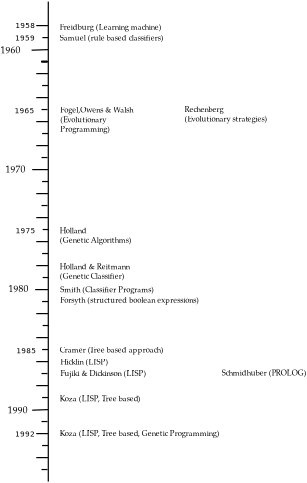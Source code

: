<?xml version="1.0" encoding="UTF-8"?>
<dia:diagram xmlns:dia="http://www.lysator.liu.se/~alla/dia/">
  <dia:layer name="Background" visible="true">
    <dia:object type="Standard - Line" version="0" id="O0">
      <dia:attribute name="obj_pos">
        <dia:point val="20,0"/>
      </dia:attribute>
      <dia:attribute name="obj_bb">
        <dia:rectangle val="19.95,-0.05;20.05,40.05"/>
      </dia:attribute>
      <dia:attribute name="conn_endpoints">
        <dia:point val="20,0"/>
        <dia:point val="20,40"/>
      </dia:attribute>
      <dia:attribute name="numcp">
        <dia:int val="1"/>
      </dia:attribute>
    </dia:object>
    <dia:object type="Standard - Text" version="0" id="O1">
      <dia:attribute name="obj_pos">
        <dia:point val="18.01,2.2"/>
      </dia:attribute>
      <dia:attribute name="obj_bb">
        <dia:rectangle val="17.047,1.605;18.974,2.405"/>
      </dia:attribute>
      <dia:attribute name="text">
        <dia:composite type="text">
          <dia:attribute name="string">
            <dia:string>#1958#</dia:string>
          </dia:attribute>
          <dia:attribute name="font">
            <dia:font name="Courier"/>
          </dia:attribute>
          <dia:attribute name="height">
            <dia:real val="0.8"/>
          </dia:attribute>
          <dia:attribute name="pos">
            <dia:point val="18.01,2.2"/>
          </dia:attribute>
          <dia:attribute name="color">
            <dia:color val="#000000"/>
          </dia:attribute>
          <dia:attribute name="alignment">
            <dia:enum val="1"/>
          </dia:attribute>
        </dia:composite>
      </dia:attribute>
    </dia:object>
    <dia:object type="Standard - Line" version="0" id="O2">
      <dia:attribute name="obj_pos">
        <dia:point val="19,2"/>
      </dia:attribute>
      <dia:attribute name="obj_bb">
        <dia:rectangle val="18.95,1.95;20.05,2.05"/>
      </dia:attribute>
      <dia:attribute name="conn_endpoints">
        <dia:point val="19,2"/>
        <dia:point val="20,2"/>
      </dia:attribute>
      <dia:attribute name="numcp">
        <dia:int val="1"/>
      </dia:attribute>
    </dia:object>
    <dia:object type="Standard - Text" version="0" id="O3">
      <dia:attribute name="obj_pos">
        <dia:point val="18.06,3.25"/>
      </dia:attribute>
      <dia:attribute name="obj_bb">
        <dia:rectangle val="17.11,2.655;19.011,3.455"/>
      </dia:attribute>
      <dia:attribute name="text">
        <dia:composite type="text">
          <dia:attribute name="string">
            <dia:string>#1959#</dia:string>
          </dia:attribute>
          <dia:attribute name="font">
            <dia:font name="Courier"/>
          </dia:attribute>
          <dia:attribute name="height">
            <dia:real val="0.8"/>
          </dia:attribute>
          <dia:attribute name="pos">
            <dia:point val="18.06,3.25"/>
          </dia:attribute>
          <dia:attribute name="color">
            <dia:color val="#000000"/>
          </dia:attribute>
          <dia:attribute name="alignment">
            <dia:enum val="1"/>
          </dia:attribute>
        </dia:composite>
      </dia:attribute>
    </dia:object>
    <dia:object type="Standard - Text" version="0" id="O4">
      <dia:attribute name="obj_pos">
        <dia:point val="18.01,9.3"/>
      </dia:attribute>
      <dia:attribute name="obj_bb">
        <dia:rectangle val="17.047,8.705;18.974,9.505"/>
      </dia:attribute>
      <dia:attribute name="text">
        <dia:composite type="text">
          <dia:attribute name="string">
            <dia:string>#1965#</dia:string>
          </dia:attribute>
          <dia:attribute name="font">
            <dia:font name="Courier"/>
          </dia:attribute>
          <dia:attribute name="height">
            <dia:real val="0.8"/>
          </dia:attribute>
          <dia:attribute name="pos">
            <dia:point val="18.01,9.3"/>
          </dia:attribute>
          <dia:attribute name="color">
            <dia:color val="#000000"/>
          </dia:attribute>
          <dia:attribute name="alignment">
            <dia:enum val="1"/>
          </dia:attribute>
        </dia:composite>
      </dia:attribute>
    </dia:object>
    <dia:object type="Standard - Line" version="0" id="O5">
      <dia:attribute name="obj_pos">
        <dia:point val="18.61,4.05"/>
      </dia:attribute>
      <dia:attribute name="obj_bb">
        <dia:rectangle val="18.558,3.948;20.052,4.102"/>
      </dia:attribute>
      <dia:attribute name="conn_endpoints">
        <dia:point val="18.61,4.05"/>
        <dia:point val="20,4"/>
      </dia:attribute>
      <dia:attribute name="numcp">
        <dia:int val="1"/>
      </dia:attribute>
    </dia:object>
    <dia:object type="Standard - Line" version="0" id="O6">
      <dia:attribute name="obj_pos">
        <dia:point val="18.66,14"/>
      </dia:attribute>
      <dia:attribute name="obj_bb">
        <dia:rectangle val="18.61,13.95;20.05,14.05"/>
      </dia:attribute>
      <dia:attribute name="conn_endpoints">
        <dia:point val="18.66,14"/>
        <dia:point val="20,14"/>
      </dia:attribute>
      <dia:attribute name="numcp">
        <dia:int val="1"/>
      </dia:attribute>
    </dia:object>
    <dia:object type="Standard - Line" version="0" id="O7">
      <dia:attribute name="obj_pos">
        <dia:point val="18.91,24"/>
      </dia:attribute>
      <dia:attribute name="obj_bb">
        <dia:rectangle val="18.86,23.95;20.05,24.05"/>
      </dia:attribute>
      <dia:attribute name="conn_endpoints">
        <dia:point val="18.91,24"/>
        <dia:point val="20,24"/>
      </dia:attribute>
      <dia:attribute name="numcp">
        <dia:int val="1"/>
      </dia:attribute>
    </dia:object>
    <dia:object type="Standard - Line" version="0" id="O8">
      <dia:attribute name="obj_pos">
        <dia:point val="18.66,34.05"/>
      </dia:attribute>
      <dia:attribute name="obj_bb">
        <dia:rectangle val="18.608,33.948;20.052,34.102"/>
      </dia:attribute>
      <dia:attribute name="conn_endpoints">
        <dia:point val="18.66,34.05"/>
        <dia:point val="20,34"/>
      </dia:attribute>
      <dia:attribute name="numcp">
        <dia:int val="1"/>
      </dia:attribute>
    </dia:object>
    <dia:object type="Standard - Line" version="0" id="O9">
      <dia:attribute name="obj_pos">
        <dia:point val="19,36"/>
      </dia:attribute>
      <dia:attribute name="obj_bb">
        <dia:rectangle val="18.95,35.95;20.05,36.05"/>
      </dia:attribute>
      <dia:attribute name="conn_endpoints">
        <dia:point val="19,36"/>
        <dia:point val="20,36"/>
      </dia:attribute>
      <dia:attribute name="numcp">
        <dia:int val="1"/>
      </dia:attribute>
    </dia:object>
    <dia:object type="Standard - Line" version="0" id="O10">
      <dia:attribute name="obj_pos">
        <dia:point val="19,6"/>
      </dia:attribute>
      <dia:attribute name="obj_bb">
        <dia:rectangle val="18.95,5.95;20.05,6.05"/>
      </dia:attribute>
      <dia:attribute name="conn_endpoints">
        <dia:point val="19,6"/>
        <dia:point val="20,6"/>
      </dia:attribute>
      <dia:attribute name="numcp">
        <dia:int val="1"/>
      </dia:attribute>
    </dia:object>
    <dia:object type="Standard - Line" version="0" id="O11">
      <dia:attribute name="obj_pos">
        <dia:point val="19,8"/>
      </dia:attribute>
      <dia:attribute name="obj_bb">
        <dia:rectangle val="18.95,7.95;20.05,8.05"/>
      </dia:attribute>
      <dia:attribute name="conn_endpoints">
        <dia:point val="19,8"/>
        <dia:point val="20,8"/>
      </dia:attribute>
      <dia:attribute name="numcp">
        <dia:int val="1"/>
      </dia:attribute>
    </dia:object>
    <dia:object type="Standard - Line" version="0" id="O12">
      <dia:attribute name="obj_pos">
        <dia:point val="19,10"/>
      </dia:attribute>
      <dia:attribute name="obj_bb">
        <dia:rectangle val="18.95,9.95;20.05,10.05"/>
      </dia:attribute>
      <dia:attribute name="conn_endpoints">
        <dia:point val="19,10"/>
        <dia:point val="20,10"/>
      </dia:attribute>
      <dia:attribute name="numcp">
        <dia:int val="1"/>
      </dia:attribute>
    </dia:object>
    <dia:object type="Standard - Line" version="0" id="O13">
      <dia:attribute name="obj_pos">
        <dia:point val="19,12"/>
      </dia:attribute>
      <dia:attribute name="obj_bb">
        <dia:rectangle val="18.95,11.95;20.05,12.05"/>
      </dia:attribute>
      <dia:attribute name="conn_endpoints">
        <dia:point val="19,12"/>
        <dia:point val="20,12"/>
      </dia:attribute>
      <dia:attribute name="numcp">
        <dia:int val="1"/>
      </dia:attribute>
    </dia:object>
    <dia:object type="Standard - Line" version="0" id="O14">
      <dia:attribute name="obj_pos">
        <dia:point val="19,16"/>
      </dia:attribute>
      <dia:attribute name="obj_bb">
        <dia:rectangle val="18.95,15.95;20.05,16.05"/>
      </dia:attribute>
      <dia:attribute name="conn_endpoints">
        <dia:point val="19,16"/>
        <dia:point val="20,16"/>
      </dia:attribute>
      <dia:attribute name="numcp">
        <dia:int val="1"/>
      </dia:attribute>
    </dia:object>
    <dia:object type="Standard - Line" version="0" id="O15">
      <dia:attribute name="obj_pos">
        <dia:point val="19,18"/>
      </dia:attribute>
      <dia:attribute name="obj_bb">
        <dia:rectangle val="18.95,17.95;20.05,18.05"/>
      </dia:attribute>
      <dia:attribute name="conn_endpoints">
        <dia:point val="19,18"/>
        <dia:point val="20,18"/>
      </dia:attribute>
      <dia:attribute name="numcp">
        <dia:int val="1"/>
      </dia:attribute>
    </dia:object>
    <dia:object type="Standard - Line" version="0" id="O16">
      <dia:attribute name="obj_pos">
        <dia:point val="19,20"/>
      </dia:attribute>
      <dia:attribute name="obj_bb">
        <dia:rectangle val="18.95,19.95;20.05,20.05"/>
      </dia:attribute>
      <dia:attribute name="conn_endpoints">
        <dia:point val="19,20"/>
        <dia:point val="20,20"/>
      </dia:attribute>
      <dia:attribute name="numcp">
        <dia:int val="1"/>
      </dia:attribute>
    </dia:object>
    <dia:object type="Standard - Line" version="0" id="O17">
      <dia:attribute name="obj_pos">
        <dia:point val="19,22"/>
      </dia:attribute>
      <dia:attribute name="obj_bb">
        <dia:rectangle val="18.95,21.95;20.05,22.05"/>
      </dia:attribute>
      <dia:attribute name="conn_endpoints">
        <dia:point val="19,22"/>
        <dia:point val="20,22"/>
      </dia:attribute>
      <dia:attribute name="numcp">
        <dia:int val="1"/>
      </dia:attribute>
    </dia:object>
    <dia:object type="Standard - Line" version="0" id="O18">
      <dia:attribute name="obj_pos">
        <dia:point val="19,26"/>
      </dia:attribute>
      <dia:attribute name="obj_bb">
        <dia:rectangle val="18.95,25.95;20.05,26.05"/>
      </dia:attribute>
      <dia:attribute name="conn_endpoints">
        <dia:point val="19,26"/>
        <dia:point val="20,26"/>
      </dia:attribute>
      <dia:attribute name="numcp">
        <dia:int val="1"/>
      </dia:attribute>
    </dia:object>
    <dia:object type="Standard - Line" version="0" id="O19">
      <dia:attribute name="obj_pos">
        <dia:point val="19,28"/>
      </dia:attribute>
      <dia:attribute name="obj_bb">
        <dia:rectangle val="18.95,27.95;20.05,28.05"/>
      </dia:attribute>
      <dia:attribute name="conn_endpoints">
        <dia:point val="19,28"/>
        <dia:point val="20,28"/>
      </dia:attribute>
      <dia:attribute name="numcp">
        <dia:int val="1"/>
      </dia:attribute>
    </dia:object>
    <dia:object type="Standard - Line" version="0" id="O20">
      <dia:attribute name="obj_pos">
        <dia:point val="19,30"/>
      </dia:attribute>
      <dia:attribute name="obj_bb">
        <dia:rectangle val="18.95,29.95;20.05,30.05"/>
      </dia:attribute>
      <dia:attribute name="conn_endpoints">
        <dia:point val="19,30"/>
        <dia:point val="20,30"/>
      </dia:attribute>
      <dia:attribute name="numcp">
        <dia:int val="1"/>
      </dia:attribute>
    </dia:object>
    <dia:object type="Standard - Line" version="0" id="O21">
      <dia:attribute name="obj_pos">
        <dia:point val="19,32"/>
      </dia:attribute>
      <dia:attribute name="obj_bb">
        <dia:rectangle val="18.95,31.95;20.05,32.05"/>
      </dia:attribute>
      <dia:attribute name="conn_endpoints">
        <dia:point val="19,32"/>
        <dia:point val="20,32"/>
      </dia:attribute>
      <dia:attribute name="numcp">
        <dia:int val="1"/>
      </dia:attribute>
    </dia:object>
    <dia:object type="Standard - Line" version="0" id="O22">
      <dia:attribute name="obj_pos">
        <dia:point val="19,38"/>
      </dia:attribute>
      <dia:attribute name="obj_bb">
        <dia:rectangle val="18.95,37.95;20.05,38.05"/>
      </dia:attribute>
      <dia:attribute name="conn_endpoints">
        <dia:point val="19,38"/>
        <dia:point val="20,38"/>
      </dia:attribute>
      <dia:attribute name="numcp">
        <dia:int val="1"/>
      </dia:attribute>
    </dia:object>
    <dia:object type="Standard - Text" version="0" id="O23">
      <dia:attribute name="obj_pos">
        <dia:point val="20.95,2.35"/>
      </dia:attribute>
      <dia:attribute name="obj_bb">
        <dia:rectangle val="20.95,1.755;35.417,2.555"/>
      </dia:attribute>
      <dia:attribute name="text">
        <dia:composite type="text">
          <dia:attribute name="string">
            <dia:string>#Freidburg (Learning machine)#</dia:string>
          </dia:attribute>
          <dia:attribute name="font">
            <dia:font name="Palatino-Roman"/>
          </dia:attribute>
          <dia:attribute name="height">
            <dia:real val="0.8"/>
          </dia:attribute>
          <dia:attribute name="pos">
            <dia:point val="20.95,2.35"/>
          </dia:attribute>
          <dia:attribute name="color">
            <dia:color val="#000000"/>
          </dia:attribute>
          <dia:attribute name="alignment">
            <dia:enum val="0"/>
          </dia:attribute>
        </dia:composite>
      </dia:attribute>
    </dia:object>
    <dia:object type="Standard - Text" version="0" id="O24">
      <dia:attribute name="obj_pos">
        <dia:point val="20.96,3.25"/>
      </dia:attribute>
      <dia:attribute name="obj_bb">
        <dia:rectangle val="20.96,2.655;36.985,3.455"/>
      </dia:attribute>
      <dia:attribute name="text">
        <dia:composite type="text">
          <dia:attribute name="string">
            <dia:string>#Samuel (rule based classifiers)#</dia:string>
          </dia:attribute>
          <dia:attribute name="font">
            <dia:font name="Palatino-Roman"/>
          </dia:attribute>
          <dia:attribute name="height">
            <dia:real val="0.8"/>
          </dia:attribute>
          <dia:attribute name="pos">
            <dia:point val="20.96,3.25"/>
          </dia:attribute>
          <dia:attribute name="color">
            <dia:color val="#000000"/>
          </dia:attribute>
          <dia:attribute name="alignment">
            <dia:enum val="0"/>
          </dia:attribute>
        </dia:composite>
      </dia:attribute>
    </dia:object>
    <dia:object type="Standard - Text" version="0" id="O25">
      <dia:attribute name="obj_pos">
        <dia:point val="21.006,9.25"/>
      </dia:attribute>
      <dia:attribute name="obj_bb">
        <dia:rectangle val="21.006,8.605;31.026,11.155"/>
      </dia:attribute>
      <dia:attribute name="text">
        <dia:composite type="text">
          <dia:attribute name="string">
            <dia:string>#Fogel,Owens &amp; Walsh 
(Evolutionary 
Programming)#</dia:string>
          </dia:attribute>
          <dia:attribute name="font">
            <dia:font name="Palatino-Roman"/>
          </dia:attribute>
          <dia:attribute name="height">
            <dia:real val="0.8"/>
          </dia:attribute>
          <dia:attribute name="pos">
            <dia:point val="21.006,9.25"/>
          </dia:attribute>
          <dia:attribute name="color">
            <dia:color val="#000000"/>
          </dia:attribute>
          <dia:attribute name="alignment">
            <dia:enum val="0"/>
          </dia:attribute>
        </dia:composite>
      </dia:attribute>
    </dia:object>
    <dia:object type="Standard - Text" version="0" id="O26">
      <dia:attribute name="obj_pos">
        <dia:point val="20.95,19.3"/>
      </dia:attribute>
      <dia:attribute name="obj_bb">
        <dia:rectangle val="20.95,18.705;31.0,20.305"/>
      </dia:attribute>
      <dia:attribute name="text">
        <dia:composite type="text">
          <dia:attribute name="string">
            <dia:string>#Holland 
(Genetic Algorithms)#</dia:string>
          </dia:attribute>
          <dia:attribute name="font">
            <dia:font name="Palatino-Roman"/>
          </dia:attribute>
          <dia:attribute name="height">
            <dia:real val="0.8"/>
          </dia:attribute>
          <dia:attribute name="pos">
            <dia:point val="20.95,19.3"/>
          </dia:attribute>
          <dia:attribute name="color">
            <dia:color val="#000000"/>
          </dia:attribute>
          <dia:attribute name="alignment">
            <dia:enum val="0"/>
          </dia:attribute>
        </dia:composite>
      </dia:attribute>
    </dia:object>
    <dia:object type="Standard - Text" version="0" id="O27">
      <dia:attribute name="obj_pos">
        <dia:point val="18.11,19.3"/>
      </dia:attribute>
      <dia:attribute name="obj_bb">
        <dia:rectangle val="17.147,18.705;19.074,19.505"/>
      </dia:attribute>
      <dia:attribute name="text">
        <dia:composite type="text">
          <dia:attribute name="string">
            <dia:string>#1975#</dia:string>
          </dia:attribute>
          <dia:attribute name="font">
            <dia:font name="Courier"/>
          </dia:attribute>
          <dia:attribute name="height">
            <dia:real val="0.8"/>
          </dia:attribute>
          <dia:attribute name="pos">
            <dia:point val="18.11,19.3"/>
          </dia:attribute>
          <dia:attribute name="color">
            <dia:color val="#000000"/>
          </dia:attribute>
          <dia:attribute name="alignment">
            <dia:enum val="1"/>
          </dia:attribute>
        </dia:composite>
      </dia:attribute>
    </dia:object>
    <dia:object type="Standard - Text" version="0" id="O28">
      <dia:attribute name="obj_pos">
        <dia:point val="21,24.215"/>
      </dia:attribute>
      <dia:attribute name="obj_bb">
        <dia:rectangle val="21,23.62;34.913,24.42"/>
      </dia:attribute>
      <dia:attribute name="text">
        <dia:composite type="text">
          <dia:attribute name="string">
            <dia:string>#Smith (Classifier Programs)#</dia:string>
          </dia:attribute>
          <dia:attribute name="font">
            <dia:font name="Palatino-Roman"/>
          </dia:attribute>
          <dia:attribute name="height">
            <dia:real val="0.8"/>
          </dia:attribute>
          <dia:attribute name="pos">
            <dia:point val="21,24.215"/>
          </dia:attribute>
          <dia:attribute name="color">
            <dia:color val="#000000"/>
          </dia:attribute>
          <dia:attribute name="alignment">
            <dia:enum val="0"/>
          </dia:attribute>
        </dia:composite>
      </dia:attribute>
    </dia:object>
    <dia:object type="Standard - Text" version="0" id="O29">
      <dia:attribute name="obj_pos">
        <dia:point val="20.96,29.25"/>
      </dia:attribute>
      <dia:attribute name="obj_bb">
        <dia:rectangle val="20.96,28.655;35.427,29.455"/>
      </dia:attribute>
      <dia:attribute name="text">
        <dia:composite type="text">
          <dia:attribute name="string">
            <dia:string>#Cramer (Tree based approach)#</dia:string>
          </dia:attribute>
          <dia:attribute name="font">
            <dia:font name="Palatino-Roman"/>
          </dia:attribute>
          <dia:attribute name="height">
            <dia:real val="0.8"/>
          </dia:attribute>
          <dia:attribute name="pos">
            <dia:point val="20.96,29.25"/>
          </dia:attribute>
          <dia:attribute name="color">
            <dia:color val="#000000"/>
          </dia:attribute>
          <dia:attribute name="alignment">
            <dia:enum val="0"/>
          </dia:attribute>
        </dia:composite>
      </dia:attribute>
    </dia:object>
    <dia:object type="Standard - Text" version="0" id="O30">
      <dia:attribute name="obj_pos">
        <dia:point val="28,30"/>
      </dia:attribute>
      <dia:attribute name="obj_bb">
        <dia:rectangle val="28,29.405;28,30.205"/>
      </dia:attribute>
      <dia:attribute name="text">
        <dia:composite type="text">
          <dia:attribute name="string">
            <dia:string>##</dia:string>
          </dia:attribute>
          <dia:attribute name="font">
            <dia:font name="Courier"/>
          </dia:attribute>
          <dia:attribute name="height">
            <dia:real val="0.8"/>
          </dia:attribute>
          <dia:attribute name="pos">
            <dia:point val="28,30"/>
          </dia:attribute>
          <dia:attribute name="color">
            <dia:color val="#000000"/>
          </dia:attribute>
          <dia:attribute name="alignment">
            <dia:enum val="1"/>
          </dia:attribute>
        </dia:composite>
      </dia:attribute>
    </dia:object>
    <dia:object type="Standard - Text" version="0" id="O31">
      <dia:attribute name="obj_pos">
        <dia:point val="21.01,30.25"/>
      </dia:attribute>
      <dia:attribute name="obj_bb">
        <dia:rectangle val="21.01,29.655;28.112,30.455"/>
      </dia:attribute>
      <dia:attribute name="text">
        <dia:composite type="text">
          <dia:attribute name="string">
            <dia:string>#Hicklin (LISP)#</dia:string>
          </dia:attribute>
          <dia:attribute name="font">
            <dia:font name="Palatino-Roman"/>
          </dia:attribute>
          <dia:attribute name="height">
            <dia:real val="0.8"/>
          </dia:attribute>
          <dia:attribute name="pos">
            <dia:point val="21.01,30.25"/>
          </dia:attribute>
          <dia:attribute name="color">
            <dia:color val="#000000"/>
          </dia:attribute>
          <dia:attribute name="alignment">
            <dia:enum val="0"/>
          </dia:attribute>
        </dia:composite>
      </dia:attribute>
    </dia:object>
    <dia:object type="Standard - Text" version="0" id="O32">
      <dia:attribute name="obj_pos">
        <dia:point val="20.95,36.195"/>
      </dia:attribute>
      <dia:attribute name="obj_bb">
        <dia:rectangle val="20.95,35.6;43.874,36.4"/>
      </dia:attribute>
      <dia:attribute name="text">
        <dia:composite type="text">
          <dia:attribute name="string">
            <dia:string>#Koza (LISP, Tree based, Genetic Programming)#</dia:string>
          </dia:attribute>
          <dia:attribute name="font">
            <dia:font name="Palatino-Roman"/>
          </dia:attribute>
          <dia:attribute name="height">
            <dia:real val="0.8"/>
          </dia:attribute>
          <dia:attribute name="pos">
            <dia:point val="20.95,36.195"/>
          </dia:attribute>
          <dia:attribute name="color">
            <dia:color val="#000000"/>
          </dia:attribute>
          <dia:attribute name="alignment">
            <dia:enum val="0"/>
          </dia:attribute>
        </dia:composite>
      </dia:attribute>
    </dia:object>
    <dia:object type="Standard - Text" version="0" id="O33">
      <dia:attribute name="obj_pos">
        <dia:point val="18.06,36.25"/>
      </dia:attribute>
      <dia:attribute name="obj_bb">
        <dia:rectangle val="17.105,35.655;19.015,36.455"/>
      </dia:attribute>
      <dia:attribute name="text">
        <dia:composite type="text">
          <dia:attribute name="string">
            <dia:string>#1992#</dia:string>
          </dia:attribute>
          <dia:attribute name="font">
            <dia:font name="Courier"/>
          </dia:attribute>
          <dia:attribute name="height">
            <dia:real val="0.8"/>
          </dia:attribute>
          <dia:attribute name="pos">
            <dia:point val="18.06,36.25"/>
          </dia:attribute>
          <dia:attribute name="color">
            <dia:color val="#000000"/>
          </dia:attribute>
          <dia:attribute name="alignment">
            <dia:enum val="1"/>
          </dia:attribute>
        </dia:composite>
      </dia:attribute>
    </dia:object>
    <dia:object type="Standard - Text" version="0" id="O34">
      <dia:attribute name="obj_pos">
        <dia:point val="20.95,22.295"/>
      </dia:attribute>
      <dia:attribute name="obj_bb">
        <dia:rectangle val="20.95,21.7;31.0,23.3"/>
      </dia:attribute>
      <dia:attribute name="text">
        <dia:composite type="text">
          <dia:attribute name="string">
            <dia:string>#Holland &amp; Reitmann 
(Genetic Classifier)#</dia:string>
          </dia:attribute>
          <dia:attribute name="font">
            <dia:font name="Palatino-Roman"/>
          </dia:attribute>
          <dia:attribute name="height">
            <dia:real val="0.8"/>
          </dia:attribute>
          <dia:attribute name="pos">
            <dia:point val="20.95,22.295"/>
          </dia:attribute>
          <dia:attribute name="color">
            <dia:color val="#000000"/>
          </dia:attribute>
          <dia:attribute name="alignment">
            <dia:enum val="0"/>
          </dia:attribute>
        </dia:composite>
      </dia:attribute>
    </dia:object>
    <dia:object type="Standard - Text" version="0" id="O35">
      <dia:attribute name="obj_pos">
        <dia:point val="18.16,29.3"/>
      </dia:attribute>
      <dia:attribute name="obj_bb">
        <dia:rectangle val="17.197,28.705;19.124,29.505"/>
      </dia:attribute>
      <dia:attribute name="text">
        <dia:composite type="text">
          <dia:attribute name="string">
            <dia:string>#1985#</dia:string>
          </dia:attribute>
          <dia:attribute name="font">
            <dia:font name="Courier"/>
          </dia:attribute>
          <dia:attribute name="height">
            <dia:real val="0.8"/>
          </dia:attribute>
          <dia:attribute name="pos">
            <dia:point val="18.16,29.3"/>
          </dia:attribute>
          <dia:attribute name="color">
            <dia:color val="#000000"/>
          </dia:attribute>
          <dia:attribute name="alignment">
            <dia:enum val="1"/>
          </dia:attribute>
        </dia:composite>
      </dia:attribute>
    </dia:object>
    <dia:object type="Standard - Text" version="0" id="O36">
      <dia:attribute name="obj_pos">
        <dia:point val="20.95,33.295"/>
      </dia:attribute>
      <dia:attribute name="obj_bb">
        <dia:rectangle val="20.95,32.7;32.786,33.5"/>
      </dia:attribute>
      <dia:attribute name="text">
        <dia:composite type="text">
          <dia:attribute name="string">
            <dia:string>#Koza (LISP, Tree based)#</dia:string>
          </dia:attribute>
          <dia:attribute name="font">
            <dia:font name="Palatino-Roman"/>
          </dia:attribute>
          <dia:attribute name="height">
            <dia:real val="0.8"/>
          </dia:attribute>
          <dia:attribute name="pos">
            <dia:point val="20.95,33.295"/>
          </dia:attribute>
          <dia:attribute name="color">
            <dia:color val="#000000"/>
          </dia:attribute>
          <dia:attribute name="alignment">
            <dia:enum val="0"/>
          </dia:attribute>
        </dia:composite>
      </dia:attribute>
    </dia:object>
    <dia:object type="Standard - Text" version="0" id="O37">
      <dia:attribute name="obj_pos">
        <dia:point val="21.01,31.2"/>
      </dia:attribute>
      <dia:attribute name="obj_bb">
        <dia:rectangle val="21.01,30.605;33.893,31.405"/>
      </dia:attribute>
      <dia:attribute name="text">
        <dia:composite type="text">
          <dia:attribute name="string">
            <dia:string>#Fujiki &amp; Dickinson (LISP)#</dia:string>
          </dia:attribute>
          <dia:attribute name="font">
            <dia:font name="Palatino-Roman"/>
          </dia:attribute>
          <dia:attribute name="height">
            <dia:real val="0.8"/>
          </dia:attribute>
          <dia:attribute name="pos">
            <dia:point val="21.01,31.2"/>
          </dia:attribute>
          <dia:attribute name="color">
            <dia:color val="#000000"/>
          </dia:attribute>
          <dia:attribute name="alignment">
            <dia:enum val="0"/>
          </dia:attribute>
        </dia:composite>
      </dia:attribute>
    </dia:object>
    <dia:object type="Standard - Text" version="0" id="O38">
      <dia:attribute name="obj_pos">
        <dia:point val="31.356,9.2"/>
      </dia:attribute>
      <dia:attribute name="obj_bb">
        <dia:rectangle val="31.356,8.555;44.095,10.305"/>
      </dia:attribute>
      <dia:attribute name="text">
        <dia:composite type="text">
          <dia:attribute name="string">
            <dia:string>#Rechenberg 
(Evolutionary strategies)#</dia:string>
          </dia:attribute>
          <dia:attribute name="font">
            <dia:font name="Palatino-Roman"/>
          </dia:attribute>
          <dia:attribute name="height">
            <dia:real val="0.8"/>
          </dia:attribute>
          <dia:attribute name="pos">
            <dia:point val="31.356,9.2"/>
          </dia:attribute>
          <dia:attribute name="color">
            <dia:color val="#000000"/>
          </dia:attribute>
          <dia:attribute name="alignment">
            <dia:enum val="0"/>
          </dia:attribute>
        </dia:composite>
      </dia:attribute>
    </dia:object>
    <dia:object type="Standard - Text" version="0" id="O39">
      <dia:attribute name="obj_pos">
        <dia:point val="34.46,31.15"/>
      </dia:attribute>
      <dia:attribute name="obj_bb">
        <dia:rectangle val="34.46,30.555;44.677,31.355"/>
      </dia:attribute>
      <dia:attribute name="text">
        <dia:composite type="text">
          <dia:attribute name="string">
            <dia:string>#Schmidhuber (PROLOG)#</dia:string>
          </dia:attribute>
          <dia:attribute name="font">
            <dia:font name="Palatino-Roman"/>
          </dia:attribute>
          <dia:attribute name="height">
            <dia:real val="0.8"/>
          </dia:attribute>
          <dia:attribute name="pos">
            <dia:point val="34.46,31.15"/>
          </dia:attribute>
          <dia:attribute name="color">
            <dia:color val="#000000"/>
          </dia:attribute>
          <dia:attribute name="alignment">
            <dia:enum val="0"/>
          </dia:attribute>
        </dia:composite>
      </dia:attribute>
    </dia:object>
    <dia:object type="Standard - Text" version="0" id="O40">
      <dia:attribute name="obj_pos">
        <dia:point val="16.86,4.3"/>
      </dia:attribute>
      <dia:attribute name="obj_bb">
        <dia:rectangle val="15.656,3.557;18.065,4.557"/>
      </dia:attribute>
      <dia:attribute name="text">
        <dia:composite type="text">
          <dia:attribute name="string">
            <dia:string>#1960#</dia:string>
          </dia:attribute>
          <dia:attribute name="font">
            <dia:font name="Palatino-Roman"/>
          </dia:attribute>
          <dia:attribute name="height">
            <dia:real val="1"/>
          </dia:attribute>
          <dia:attribute name="pos">
            <dia:point val="16.86,4.3"/>
          </dia:attribute>
          <dia:attribute name="color">
            <dia:color val="#000000"/>
          </dia:attribute>
          <dia:attribute name="alignment">
            <dia:enum val="1"/>
          </dia:attribute>
        </dia:composite>
      </dia:attribute>
    </dia:object>
    <dia:object type="Standard - Text" version="0" id="O41">
      <dia:attribute name="obj_pos">
        <dia:point val="17.26,14.25"/>
      </dia:attribute>
      <dia:attribute name="obj_bb">
        <dia:rectangle val="16.056,13.507;18.465,14.507"/>
      </dia:attribute>
      <dia:attribute name="text">
        <dia:composite type="text">
          <dia:attribute name="string">
            <dia:string>#1970#</dia:string>
          </dia:attribute>
          <dia:attribute name="font">
            <dia:font name="Palatino-Roman"/>
          </dia:attribute>
          <dia:attribute name="height">
            <dia:real val="1"/>
          </dia:attribute>
          <dia:attribute name="pos">
            <dia:point val="17.26,14.25"/>
          </dia:attribute>
          <dia:attribute name="color">
            <dia:color val="#000000"/>
          </dia:attribute>
          <dia:attribute name="alignment">
            <dia:enum val="1"/>
          </dia:attribute>
        </dia:composite>
      </dia:attribute>
    </dia:object>
    <dia:object type="Standard - Text" version="0" id="O42">
      <dia:attribute name="obj_pos">
        <dia:point val="17.51,24.2"/>
      </dia:attribute>
      <dia:attribute name="obj_bb">
        <dia:rectangle val="16.306,23.457;18.715,24.457"/>
      </dia:attribute>
      <dia:attribute name="text">
        <dia:composite type="text">
          <dia:attribute name="string">
            <dia:string>#1980#</dia:string>
          </dia:attribute>
          <dia:attribute name="font">
            <dia:font name="Palatino-Roman"/>
          </dia:attribute>
          <dia:attribute name="height">
            <dia:real val="1"/>
          </dia:attribute>
          <dia:attribute name="pos">
            <dia:point val="17.51,24.2"/>
          </dia:attribute>
          <dia:attribute name="color">
            <dia:color val="#000000"/>
          </dia:attribute>
          <dia:attribute name="alignment">
            <dia:enum val="1"/>
          </dia:attribute>
        </dia:composite>
      </dia:attribute>
    </dia:object>
    <dia:object type="Standard - Text" version="0" id="O43">
      <dia:attribute name="obj_pos">
        <dia:point val="17.46,34.3"/>
      </dia:attribute>
      <dia:attribute name="obj_bb">
        <dia:rectangle val="16.256,33.557;18.665,34.557"/>
      </dia:attribute>
      <dia:attribute name="text">
        <dia:composite type="text">
          <dia:attribute name="string">
            <dia:string>#1990#</dia:string>
          </dia:attribute>
          <dia:attribute name="font">
            <dia:font name="Palatino-Roman"/>
          </dia:attribute>
          <dia:attribute name="height">
            <dia:real val="1"/>
          </dia:attribute>
          <dia:attribute name="pos">
            <dia:point val="17.46,34.3"/>
          </dia:attribute>
          <dia:attribute name="color">
            <dia:color val="#000000"/>
          </dia:attribute>
          <dia:attribute name="alignment">
            <dia:enum val="1"/>
          </dia:attribute>
        </dia:composite>
      </dia:attribute>
    </dia:object>
    <dia:object type="Standard - Line" version="0" id="O44">
      <dia:attribute name="obj_pos">
        <dia:point val="19.51,3"/>
      </dia:attribute>
      <dia:attribute name="obj_bb">
        <dia:rectangle val="19.46,2.95;20.06,3.05"/>
      </dia:attribute>
      <dia:attribute name="conn_endpoints">
        <dia:point val="19.51,3"/>
        <dia:point val="20.01,3"/>
      </dia:attribute>
      <dia:attribute name="numcp">
        <dia:int val="1"/>
      </dia:attribute>
    </dia:object>
    <dia:object type="Standard - Line" version="0" id="O45">
      <dia:attribute name="obj_pos">
        <dia:point val="19.435,4.995"/>
      </dia:attribute>
      <dia:attribute name="obj_bb">
        <dia:rectangle val="19.385,4.945;19.985,5.045"/>
      </dia:attribute>
      <dia:attribute name="conn_endpoints">
        <dia:point val="19.435,4.995"/>
        <dia:point val="19.935,4.995"/>
      </dia:attribute>
      <dia:attribute name="numcp">
        <dia:int val="1"/>
      </dia:attribute>
    </dia:object>
    <dia:object type="Standard - Line" version="0" id="O46">
      <dia:attribute name="obj_pos">
        <dia:point val="19.435,4.995"/>
      </dia:attribute>
      <dia:attribute name="obj_bb">
        <dia:rectangle val="19.385,4.945;19.985,5.045"/>
      </dia:attribute>
      <dia:attribute name="conn_endpoints">
        <dia:point val="19.435,4.995"/>
        <dia:point val="19.935,4.995"/>
      </dia:attribute>
      <dia:attribute name="numcp">
        <dia:int val="1"/>
      </dia:attribute>
    </dia:object>
    <dia:object type="Standard - Line" version="0" id="O47">
      <dia:attribute name="obj_pos">
        <dia:point val="19.435,4.995"/>
      </dia:attribute>
      <dia:attribute name="obj_bb">
        <dia:rectangle val="19.385,4.945;19.985,5.045"/>
      </dia:attribute>
      <dia:attribute name="conn_endpoints">
        <dia:point val="19.435,4.995"/>
        <dia:point val="19.935,4.995"/>
      </dia:attribute>
      <dia:attribute name="numcp">
        <dia:int val="1"/>
      </dia:attribute>
    </dia:object>
    <dia:object type="Standard - Line" version="0" id="O48">
      <dia:attribute name="obj_pos">
        <dia:point val="19.435,4.995"/>
      </dia:attribute>
      <dia:attribute name="obj_bb">
        <dia:rectangle val="19.385,4.945;19.985,5.045"/>
      </dia:attribute>
      <dia:attribute name="conn_endpoints">
        <dia:point val="19.435,4.995"/>
        <dia:point val="19.935,4.995"/>
      </dia:attribute>
      <dia:attribute name="numcp">
        <dia:int val="1"/>
      </dia:attribute>
    </dia:object>
    <dia:object type="Standard - Line" version="0" id="O49">
      <dia:attribute name="obj_pos">
        <dia:point val="19.435,4.995"/>
      </dia:attribute>
      <dia:attribute name="obj_bb">
        <dia:rectangle val="19.385,4.945;19.985,5.045"/>
      </dia:attribute>
      <dia:attribute name="conn_endpoints">
        <dia:point val="19.435,4.995"/>
        <dia:point val="19.935,4.995"/>
      </dia:attribute>
      <dia:attribute name="numcp">
        <dia:int val="1"/>
      </dia:attribute>
    </dia:object>
    <dia:object type="Standard - Line" version="0" id="O50">
      <dia:attribute name="obj_pos">
        <dia:point val="19.435,4.995"/>
      </dia:attribute>
      <dia:attribute name="obj_bb">
        <dia:rectangle val="19.385,4.945;19.985,5.045"/>
      </dia:attribute>
      <dia:attribute name="conn_endpoints">
        <dia:point val="19.435,4.995"/>
        <dia:point val="19.935,4.995"/>
      </dia:attribute>
      <dia:attribute name="numcp">
        <dia:int val="1"/>
      </dia:attribute>
    </dia:object>
    <dia:object type="Standard - Line" version="0" id="O51">
      <dia:attribute name="obj_pos">
        <dia:point val="19.435,4.995"/>
      </dia:attribute>
      <dia:attribute name="obj_bb">
        <dia:rectangle val="19.385,4.945;19.985,5.045"/>
      </dia:attribute>
      <dia:attribute name="conn_endpoints">
        <dia:point val="19.435,4.995"/>
        <dia:point val="19.935,4.995"/>
      </dia:attribute>
      <dia:attribute name="numcp">
        <dia:int val="1"/>
      </dia:attribute>
    </dia:object>
    <dia:object type="Standard - Line" version="0" id="O52">
      <dia:attribute name="obj_pos">
        <dia:point val="19.435,4.995"/>
      </dia:attribute>
      <dia:attribute name="obj_bb">
        <dia:rectangle val="19.385,4.945;19.985,5.045"/>
      </dia:attribute>
      <dia:attribute name="conn_endpoints">
        <dia:point val="19.435,4.995"/>
        <dia:point val="19.935,4.995"/>
      </dia:attribute>
      <dia:attribute name="numcp">
        <dia:int val="1"/>
      </dia:attribute>
    </dia:object>
    <dia:object type="Standard - Line" version="0" id="O53">
      <dia:attribute name="obj_pos">
        <dia:point val="19.435,4.995"/>
      </dia:attribute>
      <dia:attribute name="obj_bb">
        <dia:rectangle val="19.385,4.945;19.985,5.045"/>
      </dia:attribute>
      <dia:attribute name="conn_endpoints">
        <dia:point val="19.435,4.995"/>
        <dia:point val="19.935,4.995"/>
      </dia:attribute>
      <dia:attribute name="numcp">
        <dia:int val="1"/>
      </dia:attribute>
    </dia:object>
    <dia:object type="Standard - Line" version="0" id="O54">
      <dia:attribute name="obj_pos">
        <dia:point val="19.435,4.995"/>
      </dia:attribute>
      <dia:attribute name="obj_bb">
        <dia:rectangle val="19.385,4.945;19.985,5.045"/>
      </dia:attribute>
      <dia:attribute name="conn_endpoints">
        <dia:point val="19.435,4.995"/>
        <dia:point val="19.935,4.995"/>
      </dia:attribute>
      <dia:attribute name="numcp">
        <dia:int val="1"/>
      </dia:attribute>
    </dia:object>
    <dia:object type="Standard - Line" version="0" id="O55">
      <dia:attribute name="obj_pos">
        <dia:point val="19.435,16.995"/>
      </dia:attribute>
      <dia:attribute name="obj_bb">
        <dia:rectangle val="19.385,16.945;19.985,17.045"/>
      </dia:attribute>
      <dia:attribute name="conn_endpoints">
        <dia:point val="19.435,16.995"/>
        <dia:point val="19.935,16.995"/>
      </dia:attribute>
      <dia:attribute name="numcp">
        <dia:int val="1"/>
      </dia:attribute>
    </dia:object>
    <dia:object type="Standard - Line" version="0" id="O56">
      <dia:attribute name="obj_pos">
        <dia:point val="19.485,14.995"/>
      </dia:attribute>
      <dia:attribute name="obj_bb">
        <dia:rectangle val="19.435,14.945;20.035,15.045"/>
      </dia:attribute>
      <dia:attribute name="conn_endpoints">
        <dia:point val="19.485,14.995"/>
        <dia:point val="19.985,14.995"/>
      </dia:attribute>
      <dia:attribute name="numcp">
        <dia:int val="1"/>
      </dia:attribute>
    </dia:object>
    <dia:object type="Standard - Line" version="0" id="O57">
      <dia:attribute name="obj_pos">
        <dia:point val="19.435,12.995"/>
      </dia:attribute>
      <dia:attribute name="obj_bb">
        <dia:rectangle val="19.385,12.945;19.985,13.045"/>
      </dia:attribute>
      <dia:attribute name="conn_endpoints">
        <dia:point val="19.435,12.995"/>
        <dia:point val="19.935,12.995"/>
      </dia:attribute>
      <dia:attribute name="numcp">
        <dia:int val="1"/>
      </dia:attribute>
    </dia:object>
    <dia:object type="Standard - Line" version="0" id="O58">
      <dia:attribute name="obj_pos">
        <dia:point val="19.485,10.995"/>
      </dia:attribute>
      <dia:attribute name="obj_bb">
        <dia:rectangle val="19.435,10.945;20.035,11.045"/>
      </dia:attribute>
      <dia:attribute name="conn_endpoints">
        <dia:point val="19.485,10.995"/>
        <dia:point val="19.985,10.995"/>
      </dia:attribute>
      <dia:attribute name="numcp">
        <dia:int val="1"/>
      </dia:attribute>
    </dia:object>
    <dia:object type="Standard - Line" version="0" id="O59">
      <dia:attribute name="obj_pos">
        <dia:point val="19.435,8.995"/>
      </dia:attribute>
      <dia:attribute name="obj_bb">
        <dia:rectangle val="19.385,8.945;19.985,9.045"/>
      </dia:attribute>
      <dia:attribute name="conn_endpoints">
        <dia:point val="19.435,8.995"/>
        <dia:point val="19.935,8.995"/>
      </dia:attribute>
      <dia:attribute name="numcp">
        <dia:int val="1"/>
      </dia:attribute>
    </dia:object>
    <dia:object type="Standard - Line" version="0" id="O60">
      <dia:attribute name="obj_pos">
        <dia:point val="19.485,6.995"/>
      </dia:attribute>
      <dia:attribute name="obj_bb">
        <dia:rectangle val="19.435,6.945;20.035,7.045"/>
      </dia:attribute>
      <dia:attribute name="conn_endpoints">
        <dia:point val="19.485,6.995"/>
        <dia:point val="19.985,6.995"/>
      </dia:attribute>
      <dia:attribute name="numcp">
        <dia:int val="1"/>
      </dia:attribute>
    </dia:object>
    <dia:object type="Standard - Line" version="0" id="O61">
      <dia:attribute name="obj_pos">
        <dia:point val="19.485,28.995"/>
      </dia:attribute>
      <dia:attribute name="obj_bb">
        <dia:rectangle val="19.435,28.945;20.035,29.045"/>
      </dia:attribute>
      <dia:attribute name="conn_endpoints">
        <dia:point val="19.485,28.995"/>
        <dia:point val="19.985,28.995"/>
      </dia:attribute>
      <dia:attribute name="numcp">
        <dia:int val="1"/>
      </dia:attribute>
    </dia:object>
    <dia:object type="Standard - Line" version="0" id="O62">
      <dia:attribute name="obj_pos">
        <dia:point val="19.535,26.995"/>
      </dia:attribute>
      <dia:attribute name="obj_bb">
        <dia:rectangle val="19.485,26.945;20.085,27.045"/>
      </dia:attribute>
      <dia:attribute name="conn_endpoints">
        <dia:point val="19.535,26.995"/>
        <dia:point val="20.035,26.995"/>
      </dia:attribute>
      <dia:attribute name="numcp">
        <dia:int val="1"/>
      </dia:attribute>
    </dia:object>
    <dia:object type="Standard - Line" version="0" id="O63">
      <dia:attribute name="obj_pos">
        <dia:point val="19.485,24.995"/>
      </dia:attribute>
      <dia:attribute name="obj_bb">
        <dia:rectangle val="19.435,24.945;20.035,25.045"/>
      </dia:attribute>
      <dia:attribute name="conn_endpoints">
        <dia:point val="19.485,24.995"/>
        <dia:point val="19.985,24.995"/>
      </dia:attribute>
      <dia:attribute name="numcp">
        <dia:int val="1"/>
      </dia:attribute>
    </dia:object>
    <dia:object type="Standard - Line" version="0" id="O64">
      <dia:attribute name="obj_pos">
        <dia:point val="19.535,22.995"/>
      </dia:attribute>
      <dia:attribute name="obj_bb">
        <dia:rectangle val="19.485,22.945;20.085,23.045"/>
      </dia:attribute>
      <dia:attribute name="conn_endpoints">
        <dia:point val="19.535,22.995"/>
        <dia:point val="20.035,22.995"/>
      </dia:attribute>
      <dia:attribute name="numcp">
        <dia:int val="1"/>
      </dia:attribute>
    </dia:object>
    <dia:object type="Standard - Line" version="0" id="O65">
      <dia:attribute name="obj_pos">
        <dia:point val="19.485,20.995"/>
      </dia:attribute>
      <dia:attribute name="obj_bb">
        <dia:rectangle val="19.435,20.945;20.035,21.045"/>
      </dia:attribute>
      <dia:attribute name="conn_endpoints">
        <dia:point val="19.485,20.995"/>
        <dia:point val="19.985,20.995"/>
      </dia:attribute>
      <dia:attribute name="numcp">
        <dia:int val="1"/>
      </dia:attribute>
    </dia:object>
    <dia:object type="Standard - Line" version="0" id="O66">
      <dia:attribute name="obj_pos">
        <dia:point val="19.535,18.995"/>
      </dia:attribute>
      <dia:attribute name="obj_bb">
        <dia:rectangle val="19.485,18.945;20.085,19.045"/>
      </dia:attribute>
      <dia:attribute name="conn_endpoints">
        <dia:point val="19.535,18.995"/>
        <dia:point val="20.035,18.995"/>
      </dia:attribute>
      <dia:attribute name="numcp">
        <dia:int val="1"/>
      </dia:attribute>
    </dia:object>
    <dia:object type="Standard - Line" version="0" id="O67">
      <dia:attribute name="obj_pos">
        <dia:point val="19.435,38.995"/>
      </dia:attribute>
      <dia:attribute name="obj_bb">
        <dia:rectangle val="19.385,38.945;19.985,39.045"/>
      </dia:attribute>
      <dia:attribute name="conn_endpoints">
        <dia:point val="19.435,38.995"/>
        <dia:point val="19.935,38.995"/>
      </dia:attribute>
      <dia:attribute name="numcp">
        <dia:int val="1"/>
      </dia:attribute>
    </dia:object>
    <dia:object type="Standard - Line" version="0" id="O68">
      <dia:attribute name="obj_pos">
        <dia:point val="19.485,36.995"/>
      </dia:attribute>
      <dia:attribute name="obj_bb">
        <dia:rectangle val="19.435,36.945;20.035,37.045"/>
      </dia:attribute>
      <dia:attribute name="conn_endpoints">
        <dia:point val="19.485,36.995"/>
        <dia:point val="19.985,36.995"/>
      </dia:attribute>
      <dia:attribute name="numcp">
        <dia:int val="1"/>
      </dia:attribute>
    </dia:object>
    <dia:object type="Standard - Line" version="0" id="O69">
      <dia:attribute name="obj_pos">
        <dia:point val="19.435,34.995"/>
      </dia:attribute>
      <dia:attribute name="obj_bb">
        <dia:rectangle val="19.385,34.945;19.985,35.045"/>
      </dia:attribute>
      <dia:attribute name="conn_endpoints">
        <dia:point val="19.435,34.995"/>
        <dia:point val="19.935,34.995"/>
      </dia:attribute>
      <dia:attribute name="numcp">
        <dia:int val="1"/>
      </dia:attribute>
    </dia:object>
    <dia:object type="Standard - Line" version="0" id="O70">
      <dia:attribute name="obj_pos">
        <dia:point val="19.485,32.995"/>
      </dia:attribute>
      <dia:attribute name="obj_bb">
        <dia:rectangle val="19.435,32.945;20.035,33.045"/>
      </dia:attribute>
      <dia:attribute name="conn_endpoints">
        <dia:point val="19.485,32.995"/>
        <dia:point val="19.985,32.995"/>
      </dia:attribute>
      <dia:attribute name="numcp">
        <dia:int val="1"/>
      </dia:attribute>
    </dia:object>
    <dia:object type="Standard - Line" version="0" id="O71">
      <dia:attribute name="obj_pos">
        <dia:point val="19.435,30.995"/>
      </dia:attribute>
      <dia:attribute name="obj_bb">
        <dia:rectangle val="19.385,30.945;19.985,31.045"/>
      </dia:attribute>
      <dia:attribute name="conn_endpoints">
        <dia:point val="19.435,30.995"/>
        <dia:point val="19.935,30.995"/>
      </dia:attribute>
      <dia:attribute name="numcp">
        <dia:int val="1"/>
      </dia:attribute>
    </dia:object>
    <dia:object type="Standard - Text" version="0" id="O72">
      <dia:attribute name="obj_pos">
        <dia:point val="21,25.1"/>
      </dia:attribute>
      <dia:attribute name="obj_bb">
        <dia:rectangle val="21,24.505;41.803,25.305"/>
      </dia:attribute>
      <dia:attribute name="text">
        <dia:composite type="text">
          <dia:attribute name="string">
            <dia:string>#Forsyth (structured boolean expressions)#</dia:string>
          </dia:attribute>
          <dia:attribute name="font">
            <dia:font name="Palatino-Roman"/>
          </dia:attribute>
          <dia:attribute name="height">
            <dia:real val="0.8"/>
          </dia:attribute>
          <dia:attribute name="pos">
            <dia:point val="21,25.1"/>
          </dia:attribute>
          <dia:attribute name="color">
            <dia:color val="#000000"/>
          </dia:attribute>
          <dia:attribute name="alignment">
            <dia:enum val="0"/>
          </dia:attribute>
        </dia:composite>
      </dia:attribute>
    </dia:object>
  </dia:layer>
</dia:diagram>
